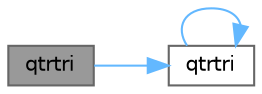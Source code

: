 digraph "qtrtri"
{
 // LATEX_PDF_SIZE
  bgcolor="transparent";
  edge [fontname=Helvetica,fontsize=10,labelfontname=Helvetica,labelfontsize=10];
  node [fontname=Helvetica,fontsize=10,shape=box,height=0.2,width=0.4];
  rankdir="LR";
  Node1 [id="Node000001",label="qtrtri",height=0.2,width=0.4,color="gray40", fillcolor="grey60", style="filled", fontcolor="black",tooltip=" "];
  Node1 -> Node2 [id="edge1_Node000001_Node000002",color="steelblue1",style="solid",tooltip=" "];
  Node2 [id="Node000002",label="qtrtri",height=0.2,width=0.4,color="grey40", fillcolor="white", style="filled",URL="$bench_2btl_2libs_2_b_l_a_s_2blas_8h.html#ab8d070a773484357bd0179d73d95f729",tooltip=" "];
  Node2 -> Node2 [id="edge2_Node000002_Node000002",color="steelblue1",style="solid",tooltip=" "];
}
